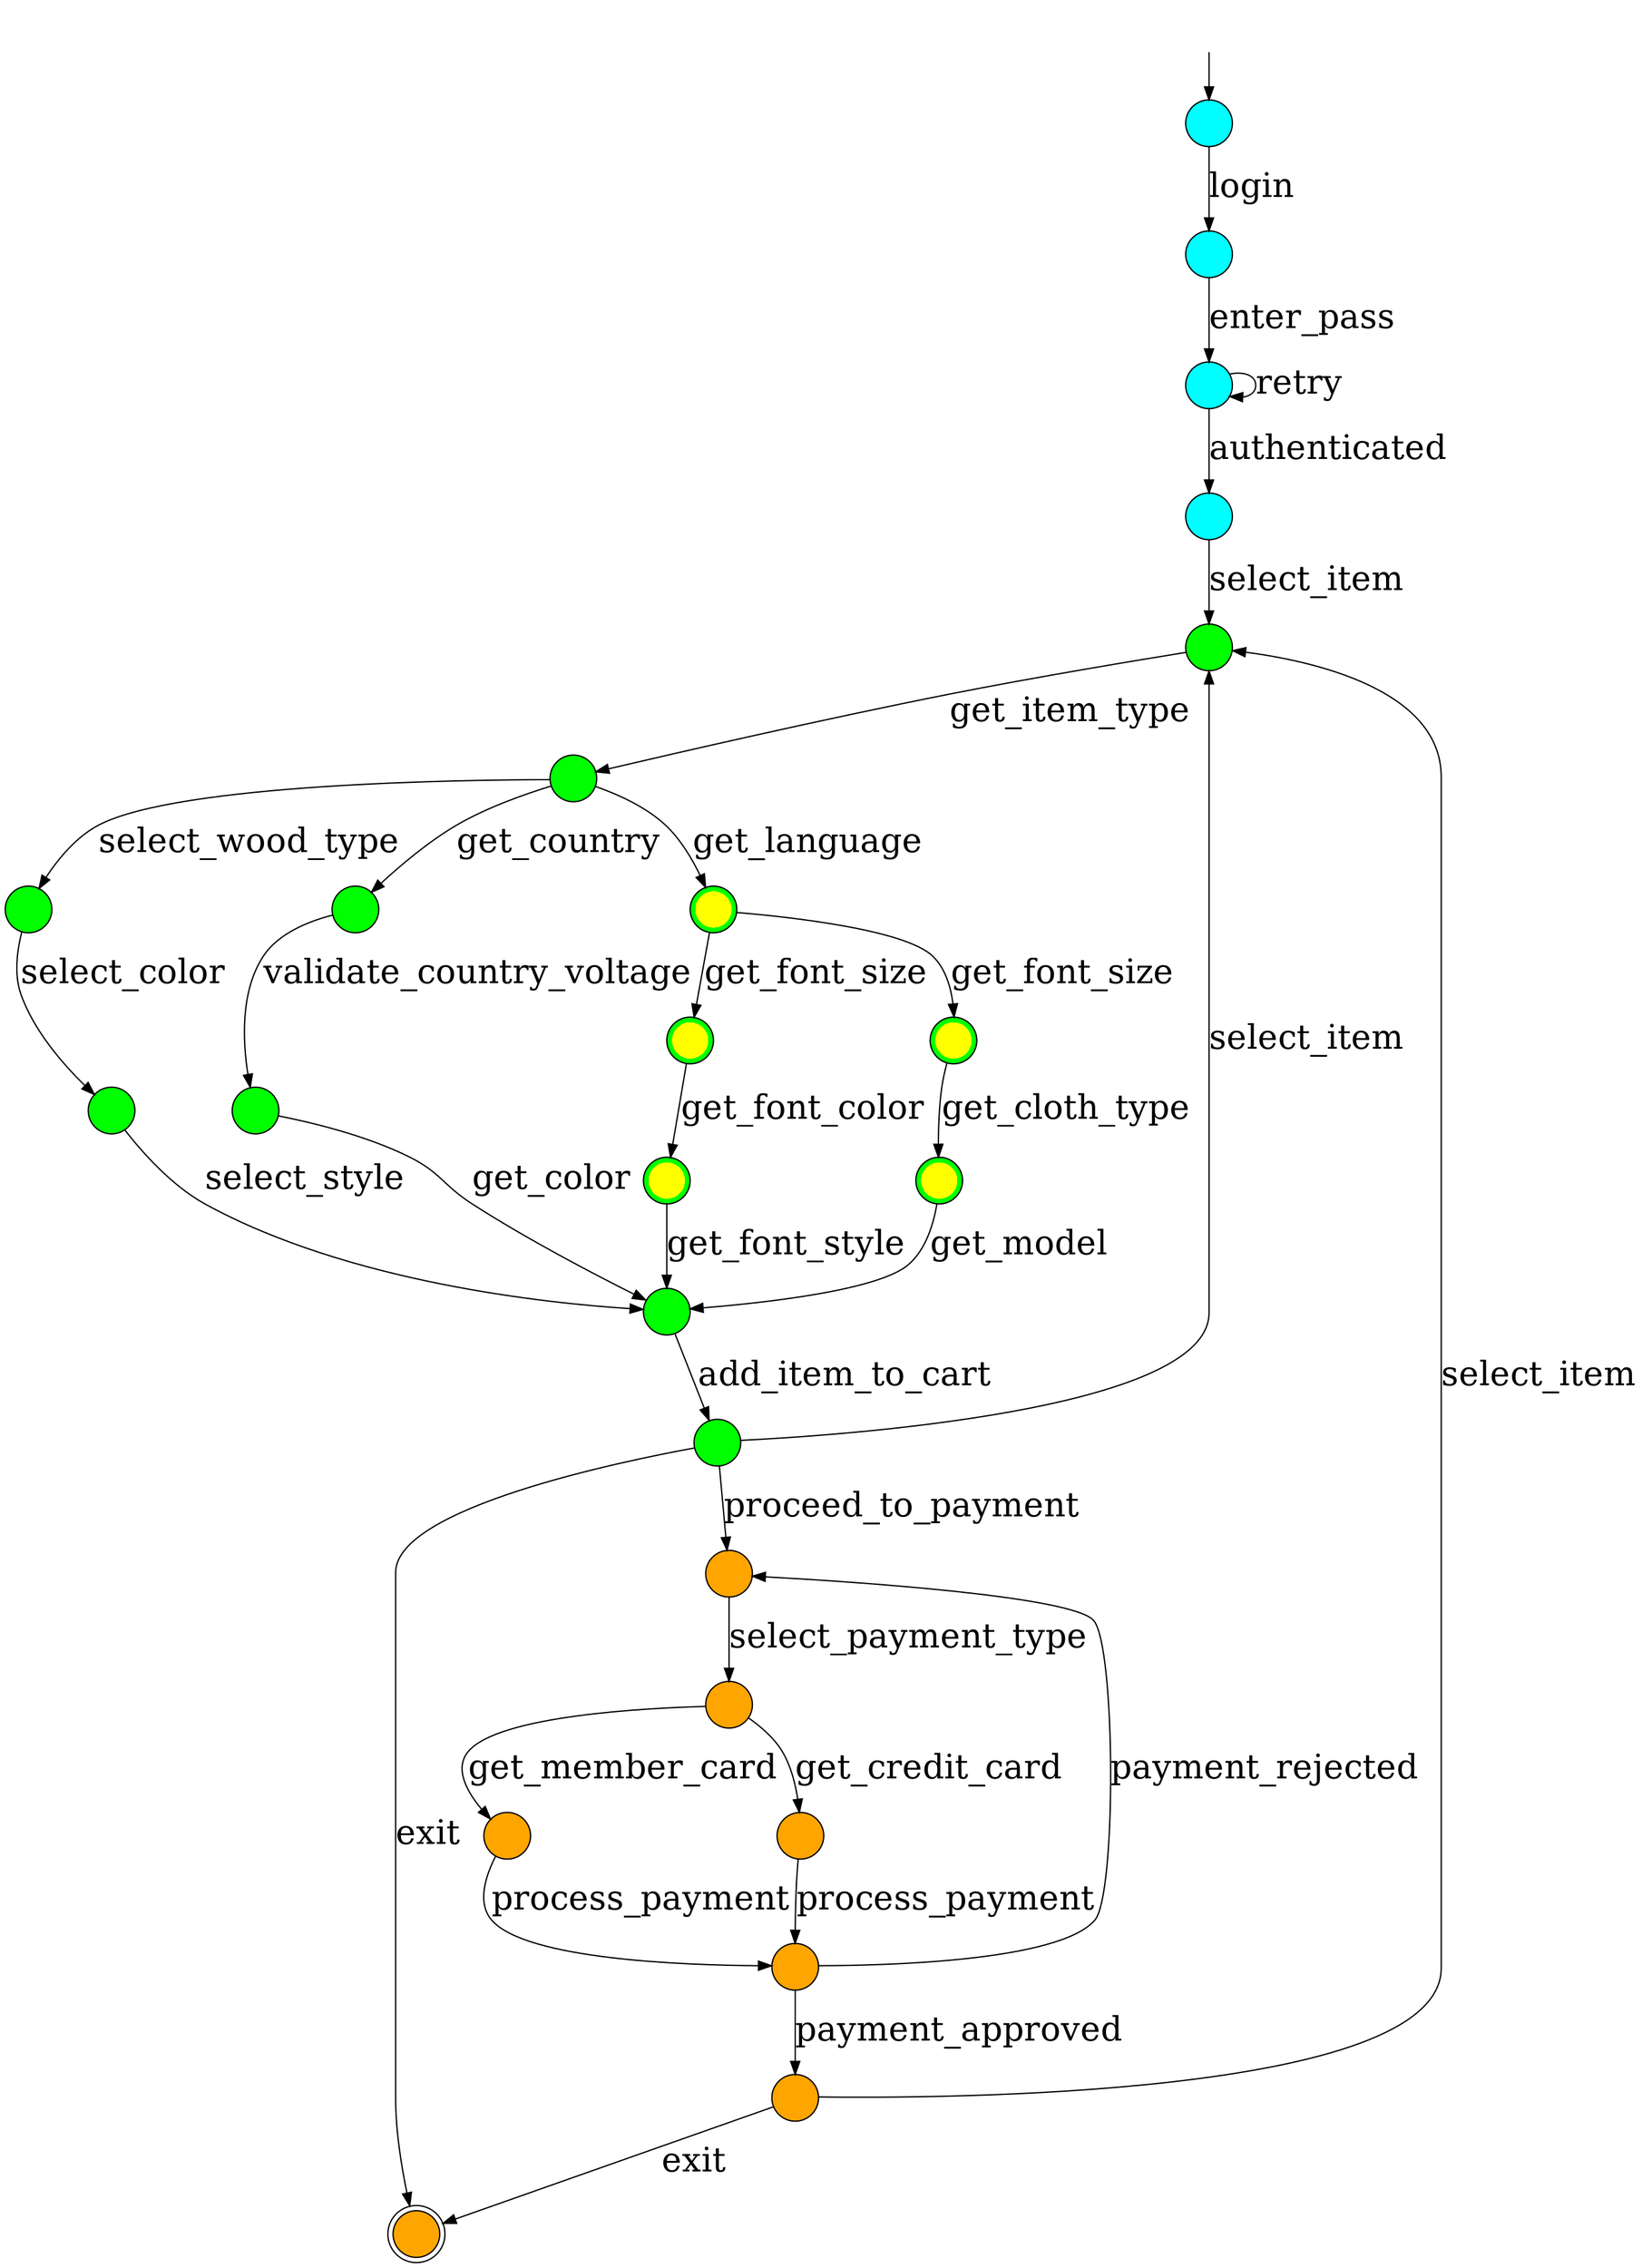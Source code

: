 digraph Automaton {
  initial [shape=plaintext,label=""];
  initial -> 20
  20 [shape=circle, label = "",style=filled, fillcolor=cyan];
  21 [shape=circle, label = "",style=filled, fillcolor=cyan];
  22 [shape=circle, label = "",style=filled, fillcolor=cyan];
  20 -> 21 [label="login",style="setlinewidth(1)",color=black, fontsize=26]
  21 -> 22 [label="enter_pass",style="setlinewidth(1)",color=black, fontsize=26]
  22 -> 0 [label="authenticated",style="setlinewidth(1)",color=black, fontsize=26]
  22 -> 22 [label="retry",style="setlinewidth(1)",color=black, fontsize=26]
  0 [shape=circle, label = "",style=filled, fillcolor=cyan];
  0 -> 1 [label="select_item",style="setlinewidth(1)",color=black, fontsize=26]
  1 [shape=circle, label = "",style=filled, fillcolor=green];
  1 -> 2 [label="get_item_type",style="setlinewidth(1)",color=black, fontsize=26]
  2 [shape=circle, label = "",style=filled, fillcolor=green];
  2 -> 3 [label="select_wood_type",style="setlinewidth(1)",color=black, fontsize=26]
  2 -> 6 [label="get_country",style="setlinewidth(1)",color=black, fontsize=26]
  2 -> 11 [label="get_language",style="setlinewidth(1)",color=black, fontsize=26]
  3 [shape=circle, label = "",style=filled, fillcolor=green];
  3 -> 4 [label="select_color",style="setlinewidth(1)",color=black, fontsize=26]
  4 [shape=circle, label = "",style=filled, fillcolor=green];
  4 -> 8 [label="select_style",style="setlinewidth(1)",color=black, fontsize=26]
  8 [shape=circle, label = "",style=filled, fillcolor=green];
  8 -> 9 [label="add_item_to_cart",style="setlinewidth(1)",color=black, fontsize=26]
  9 [shape=circle, label = "",style=filled, fillcolor=green];
  9 -> 10 [label="exit",style="setlinewidth(1)",color=black, fontsize=26]
  9 -> 1 [label="select_item",style="setlinewidth(1)",color=black, fontsize=26]
  10 [shape=doublecircle, label = "",style=filled, fillcolor=orange];
  6 [shape=circle, label = "",style=filled, fillcolor=green];
  6 -> 7 [label="validate_country_voltage",style="setlinewidth(1)",color=black, fontsize=26]
  7 [shape=circle, label = "",style=filled, fillcolor=green];
  7 -> 8 [label="get_color",style="setlinewidth(1)",color=black, fontsize=26]
  11 [shape=circle, label = "",style=radial, fillcolor="yellow;0.4:green;0.6"];
  11 -> 12 [label="get_font_size",style="setlinewidth(1)",color=black, fontsize=26]
  12 [shape=circle, label = "",style=radial, fillcolor="yellow;0.4:green;0.6"];
  12 -> 13  [label="get_font_color",style="setlinewidth(1)",color=black, fontsize=26]
  13 [shape=circle, label = "",style=radial, fillcolor="yellow;0.4:green;0.6"];
  13 -> 8  [label="get_font_style",style="setlinewidth(1)",color=black, fontsize=26]
  11 [shape=circle];
  11 -> 15 [label="get_font_size",style="setlinewidth(1)",color=black, fontsize=26]
  15 [shape=circle, label = "",style=radial, fillcolor="yellow;0.4:green;0.6"];
  15 -> 16  [label="get_cloth_type",style="setlinewidth(1)",color=black, fontsize=26]
  16 [shape=circle, label = "",style=radial, fillcolor="yellow;0.4:green;0.6"];
  16 -> 8  [label="get_model",style="setlinewidth(1)",color=black, fontsize=26]

  30 [shape=circle, label = "",style=filled, fillcolor=orange];
  31 [shape=circle, label = "",style=filled, fillcolor=orange];
  32 [shape=circle, label = "",style=filled, fillcolor=orange];
  33 [shape=circle, label = "",style=filled, fillcolor=orange];
  34 [shape=circle, label = "",style=filled, fillcolor=orange];
  35 [shape=circle, label = "",style=filled, fillcolor=orange];
  
  9 -> 30  [label="proceed_to_payment",style="setlinewidth(1)",color=black, fontsize=26]
  30 -> 31  [label="select_payment_type",style="setlinewidth(1)",color=black, fontsize=26]
  31 -> 32  [label="get_member_card",style="setlinewidth(1)",color=black, fontsize=26]
  31 -> 33  [label="get_credit_card",style="setlinewidth(1)",color=black, fontsize=26]
  32 -> 34  [label="process_payment",style="setlinewidth(1)",color=black, fontsize=26]
  33 -> 34  [label="process_payment",style="setlinewidth(1)",color=black, fontsize=26]
  34 -> 35  [label="payment_approved",style="setlinewidth(1)",color=black, fontsize=26]
  34 -> 30  [label="payment_rejected",style="setlinewidth(1)",color=black, fontsize=26]
  35 -> 1  [label="select_item",style="setlinewidth(1)",color=black, fontsize=26]
  35 -> 10  [label="exit",style="setlinewidth(1)",color=black, fontsize=26]
  }
